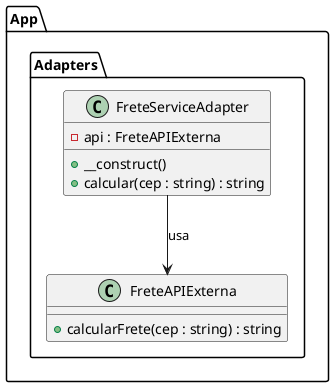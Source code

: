 @startuml
namespace App.Adapters {
    class FreteAPIExterna {
        + calcularFrete(cep : string) : string
    }

    class FreteServiceAdapter {
        - api : FreteAPIExterna
        + __construct()
        + calcular(cep : string) : string
    }

    FreteServiceAdapter --> FreteAPIExterna : usa
}
@enduml